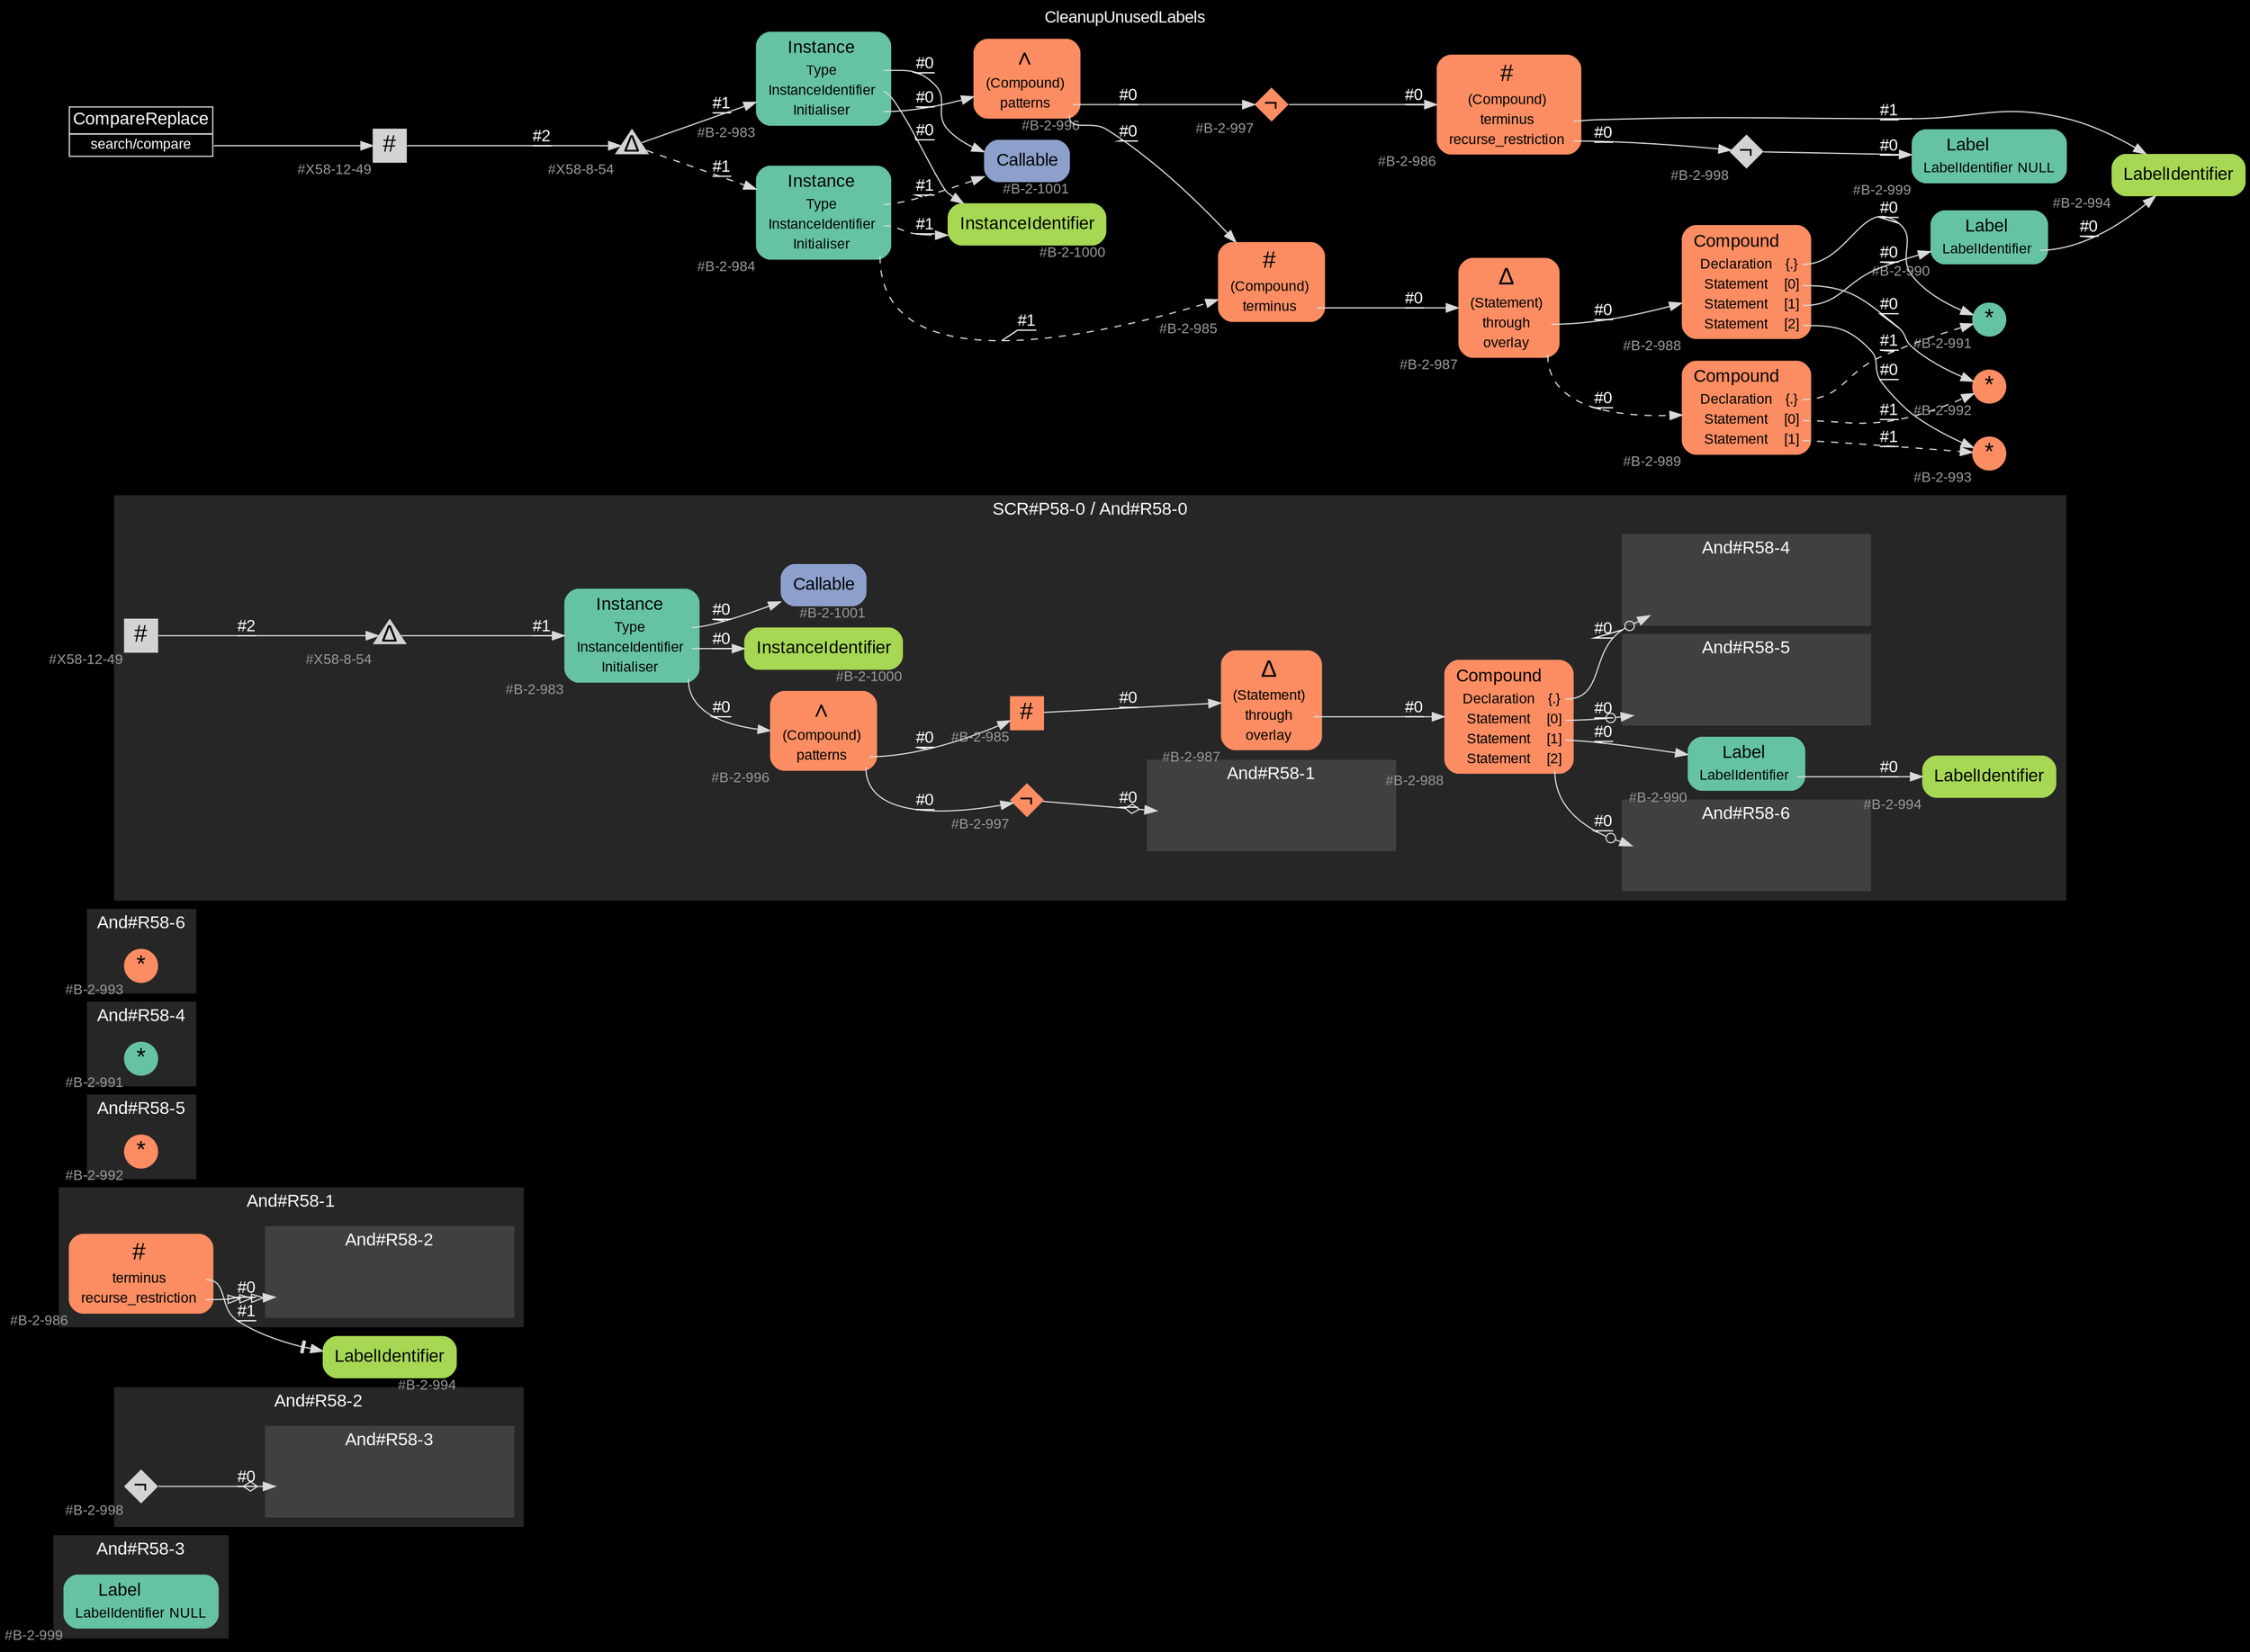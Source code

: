 digraph "CleanupUnusedLabels" {
label = "CleanupUnusedLabels"
labelloc = t
graph [
    rankdir = "LR"
    ranksep = 0.3
    bgcolor = black
    color = grey85
    fontcolor = white
    fontname = "Arial"
];
node [
    fontname = "Arial"
];
edge [
    fontname = "Arial"
];

// -------------------- figure And#R58-3 --------------------
// -------- region And#R58-3 ----------
subgraph "clusterAnd#R58-3" {
    label = "And#R58-3"
    style = "filled"
    color = gray15
    fontsize = "15"
    // -------- block And#R58-3/#B-2-999 ----------
    "And#R58-3/#B-2-999" [
        fillcolor = "/set28/1"
        xlabel = "#B-2-999"
        fontsize = "12"
        fontcolor = grey60
        shape = "plaintext"
        label = <<TABLE BORDER="0" CELLBORDER="0" CELLSPACING="0">
         <TR><TD><FONT COLOR="black" POINT-SIZE="15">Label</FONT></TD></TR>
         <TR><TD><FONT COLOR="black" POINT-SIZE="12">LabelIdentifier</FONT></TD><TD PORT="port0"><FONT COLOR="black" POINT-SIZE="12">NULL</FONT></TD></TR>
        </TABLE>>
        style = "rounded,filled"
    ];
    
}


// -------------------- figure And#R58-2 --------------------
// -------- region And#R58-2 ----------
subgraph "clusterAnd#R58-2" {
    label = "And#R58-2"
    style = "filled"
    color = gray15
    fontsize = "15"
    // -------- block And#R58-2/#B-2-998 ----------
    "And#R58-2/#B-2-998" [
        xlabel = "#B-2-998"
        fontsize = "12"
        fontcolor = grey60
        shape = "diamond"
        label = <<FONT COLOR="black" POINT-SIZE="20">¬</FONT>>
        style = "filled"
        penwidth = 0.0
        fixedsize = true
        width = 0.4
        height = 0.4
    ];
    
    // -------- region And#R58-2/And#R58-3 ----------
    subgraph "clusterAnd#R58-2/And#R58-3" {
        label = "And#R58-3"
        style = "filled"
        color = gray25
        fontsize = "15"
        // -------- block And#R58-2/And#R58-3/#B-2-999 ----------
        "And#R58-2/And#R58-3/#B-2-999" [
            fillcolor = "/set28/1"
            xlabel = "#B-2-999"
            fontsize = "12"
            fontcolor = grey60
            shape = "none"
            style = "invisible"
        ];
        
    }
    
}

"And#R58-2/#B-2-998" -> "And#R58-2/And#R58-3/#B-2-999" [
    arrowhead="normalnoneodiamond"
    label = "#0"
    decorate = true
    color = grey85
    fontcolor = white
];


// -------------------- figure And#R58-1 --------------------
// -------- region And#R58-1 ----------
subgraph "clusterAnd#R58-1" {
    label = "And#R58-1"
    style = "filled"
    color = gray15
    fontsize = "15"
    // -------- block And#R58-1/#B-2-986 ----------
    "And#R58-1/#B-2-986" [
        fillcolor = "/set28/2"
        xlabel = "#B-2-986"
        fontsize = "12"
        fontcolor = grey60
        shape = "plaintext"
        label = <<TABLE BORDER="0" CELLBORDER="0" CELLSPACING="0">
         <TR><TD><FONT COLOR="black" POINT-SIZE="20">#</FONT></TD></TR>
         <TR><TD><FONT COLOR="black" POINT-SIZE="12">terminus</FONT></TD><TD PORT="port0"></TD></TR>
         <TR><TD><FONT COLOR="black" POINT-SIZE="12">recurse_restriction</FONT></TD><TD PORT="port1"></TD></TR>
        </TABLE>>
        style = "rounded,filled"
    ];
    
    // -------- region And#R58-1/And#R58-2 ----------
    subgraph "clusterAnd#R58-1/And#R58-2" {
        label = "And#R58-2"
        style = "filled"
        color = gray25
        fontsize = "15"
        // -------- block And#R58-1/And#R58-2/#B-2-998 ----------
        "And#R58-1/And#R58-2/#B-2-998" [
            xlabel = "#B-2-998"
            fontsize = "12"
            fontcolor = grey60
            shape = "none"
            style = "invisible"
        ];
        
    }
    
}

// -------- block And#R58-1/#B-2-994 ----------
"And#R58-1/#B-2-994" [
    fillcolor = "/set28/5"
    xlabel = "#B-2-994"
    fontsize = "12"
    fontcolor = grey60
    shape = "plaintext"
    label = <<TABLE BORDER="0" CELLBORDER="0" CELLSPACING="0">
     <TR><TD><FONT COLOR="black" POINT-SIZE="15">LabelIdentifier</FONT></TD></TR>
    </TABLE>>
    style = "rounded,filled"
];

"And#R58-1/#B-2-986":port0 -> "And#R58-1/#B-2-994" [
    arrowhead="normalnonetee"
    label = "#1"
    decorate = true
    color = grey85
    fontcolor = white
];

"And#R58-1/#B-2-986":port1 -> "And#R58-1/And#R58-2/#B-2-998" [
    arrowhead="normalonormalonormalonormal"
    label = "#0"
    decorate = true
    color = grey85
    fontcolor = white
];


// -------------------- figure And#R58-5 --------------------
// -------- region And#R58-5 ----------
subgraph "clusterAnd#R58-5" {
    label = "And#R58-5"
    style = "filled"
    color = gray15
    fontsize = "15"
    // -------- block And#R58-5/#B-2-992 ----------
    "And#R58-5/#B-2-992" [
        fillcolor = "/set28/2"
        xlabel = "#B-2-992"
        fontsize = "12"
        fontcolor = grey60
        shape = "circle"
        label = <<FONT COLOR="black" POINT-SIZE="20">*</FONT>>
        style = "filled"
        penwidth = 0.0
        fixedsize = true
        width = 0.4
        height = 0.4
    ];
    
}


// -------------------- figure And#R58-4 --------------------
// -------- region And#R58-4 ----------
subgraph "clusterAnd#R58-4" {
    label = "And#R58-4"
    style = "filled"
    color = gray15
    fontsize = "15"
    // -------- block And#R58-4/#B-2-991 ----------
    "And#R58-4/#B-2-991" [
        fillcolor = "/set28/1"
        xlabel = "#B-2-991"
        fontsize = "12"
        fontcolor = grey60
        shape = "circle"
        label = <<FONT COLOR="black" POINT-SIZE="20">*</FONT>>
        style = "filled"
        penwidth = 0.0
        fixedsize = true
        width = 0.4
        height = 0.4
    ];
    
}


// -------------------- figure And#R58-6 --------------------
// -------- region And#R58-6 ----------
subgraph "clusterAnd#R58-6" {
    label = "And#R58-6"
    style = "filled"
    color = gray15
    fontsize = "15"
    // -------- block And#R58-6/#B-2-993 ----------
    "And#R58-6/#B-2-993" [
        fillcolor = "/set28/2"
        xlabel = "#B-2-993"
        fontsize = "12"
        fontcolor = grey60
        shape = "circle"
        label = <<FONT COLOR="black" POINT-SIZE="20">*</FONT>>
        style = "filled"
        penwidth = 0.0
        fixedsize = true
        width = 0.4
        height = 0.4
    ];
    
}


// -------------------- figure And#R58-0 --------------------
// -------- region And#R58-0 ----------
subgraph "clusterAnd#R58-0" {
    label = "SCR#P58-0 / And#R58-0"
    style = "filled"
    color = gray15
    fontsize = "15"
    // -------- block And#R58-0/#B-2-997 ----------
    "And#R58-0/#B-2-997" [
        fillcolor = "/set28/2"
        xlabel = "#B-2-997"
        fontsize = "12"
        fontcolor = grey60
        shape = "diamond"
        label = <<FONT COLOR="black" POINT-SIZE="20">¬</FONT>>
        style = "filled"
        penwidth = 0.0
        fixedsize = true
        width = 0.4
        height = 0.4
    ];
    
    // -------- block And#R58-0/#B-2-1001 ----------
    "And#R58-0/#B-2-1001" [
        fillcolor = "/set28/3"
        xlabel = "#B-2-1001"
        fontsize = "12"
        fontcolor = grey60
        shape = "plaintext"
        label = <<TABLE BORDER="0" CELLBORDER="0" CELLSPACING="0">
         <TR><TD><FONT COLOR="black" POINT-SIZE="15">Callable</FONT></TD></TR>
        </TABLE>>
        style = "rounded,filled"
    ];
    
    // -------- block And#R58-0/#B-2-988 ----------
    "And#R58-0/#B-2-988" [
        fillcolor = "/set28/2"
        xlabel = "#B-2-988"
        fontsize = "12"
        fontcolor = grey60
        shape = "plaintext"
        label = <<TABLE BORDER="0" CELLBORDER="0" CELLSPACING="0">
         <TR><TD><FONT COLOR="black" POINT-SIZE="15">Compound</FONT></TD></TR>
         <TR><TD><FONT COLOR="black" POINT-SIZE="12">Declaration</FONT></TD><TD PORT="port0"><FONT COLOR="black" POINT-SIZE="12">{.}</FONT></TD></TR>
         <TR><TD><FONT COLOR="black" POINT-SIZE="12">Statement</FONT></TD><TD PORT="port1"><FONT COLOR="black" POINT-SIZE="12">[0]</FONT></TD></TR>
         <TR><TD><FONT COLOR="black" POINT-SIZE="12">Statement</FONT></TD><TD PORT="port2"><FONT COLOR="black" POINT-SIZE="12">[1]</FONT></TD></TR>
         <TR><TD><FONT COLOR="black" POINT-SIZE="12">Statement</FONT></TD><TD PORT="port3"><FONT COLOR="black" POINT-SIZE="12">[2]</FONT></TD></TR>
        </TABLE>>
        style = "rounded,filled"
    ];
    
    // -------- block And#R58-0/#B-2-983 ----------
    "And#R58-0/#B-2-983" [
        fillcolor = "/set28/1"
        xlabel = "#B-2-983"
        fontsize = "12"
        fontcolor = grey60
        shape = "plaintext"
        label = <<TABLE BORDER="0" CELLBORDER="0" CELLSPACING="0">
         <TR><TD><FONT COLOR="black" POINT-SIZE="15">Instance</FONT></TD></TR>
         <TR><TD><FONT COLOR="black" POINT-SIZE="12">Type</FONT></TD><TD PORT="port0"></TD></TR>
         <TR><TD><FONT COLOR="black" POINT-SIZE="12">InstanceIdentifier</FONT></TD><TD PORT="port1"></TD></TR>
         <TR><TD><FONT COLOR="black" POINT-SIZE="12">Initialiser</FONT></TD><TD PORT="port2"></TD></TR>
        </TABLE>>
        style = "rounded,filled"
    ];
    
    // -------- block And#R58-0/#B-2-1000 ----------
    "And#R58-0/#B-2-1000" [
        fillcolor = "/set28/5"
        xlabel = "#B-2-1000"
        fontsize = "12"
        fontcolor = grey60
        shape = "plaintext"
        label = <<TABLE BORDER="0" CELLBORDER="0" CELLSPACING="0">
         <TR><TD><FONT COLOR="black" POINT-SIZE="15">InstanceIdentifier</FONT></TD></TR>
        </TABLE>>
        style = "rounded,filled"
    ];
    
    // -------- block And#R58-0/#B-2-990 ----------
    "And#R58-0/#B-2-990" [
        fillcolor = "/set28/1"
        xlabel = "#B-2-990"
        fontsize = "12"
        fontcolor = grey60
        shape = "plaintext"
        label = <<TABLE BORDER="0" CELLBORDER="0" CELLSPACING="0">
         <TR><TD><FONT COLOR="black" POINT-SIZE="15">Label</FONT></TD></TR>
         <TR><TD><FONT COLOR="black" POINT-SIZE="12">LabelIdentifier</FONT></TD><TD PORT="port0"></TD></TR>
        </TABLE>>
        style = "rounded,filled"
    ];
    
    // -------- block And#R58-0/#X58-8-54 ----------
    "And#R58-0/#X58-8-54" [
        xlabel = "#X58-8-54"
        fontsize = "12"
        fontcolor = grey60
        shape = "triangle"
        label = <<FONT COLOR="black" POINT-SIZE="20">Δ</FONT>>
        style = "filled"
        penwidth = 0.0
        fixedsize = true
        width = 0.4
        height = 0.4
    ];
    
    // -------- block And#R58-0/#X58-12-49 ----------
    "And#R58-0/#X58-12-49" [
        xlabel = "#X58-12-49"
        fontsize = "12"
        fontcolor = grey60
        shape = "square"
        label = <<FONT COLOR="black" POINT-SIZE="20">#</FONT>>
        style = "filled"
        penwidth = 0.0
        fixedsize = true
        width = 0.4
        height = 0.4
    ];
    
    // -------- block And#R58-0/#B-2-987 ----------
    "And#R58-0/#B-2-987" [
        fillcolor = "/set28/2"
        xlabel = "#B-2-987"
        fontsize = "12"
        fontcolor = grey60
        shape = "plaintext"
        label = <<TABLE BORDER="0" CELLBORDER="0" CELLSPACING="0">
         <TR><TD><FONT COLOR="black" POINT-SIZE="20">Δ</FONT></TD></TR>
         <TR><TD><FONT COLOR="black" POINT-SIZE="12">(Statement)</FONT></TD><TD PORT="port0"></TD></TR>
         <TR><TD><FONT COLOR="black" POINT-SIZE="12">through</FONT></TD><TD PORT="port1"></TD></TR>
         <TR><TD><FONT COLOR="black" POINT-SIZE="12">overlay</FONT></TD><TD PORT="port2"></TD></TR>
        </TABLE>>
        style = "rounded,filled"
    ];
    
    // -------- block And#R58-0/#B-2-985 ----------
    "And#R58-0/#B-2-985" [
        fillcolor = "/set28/2"
        xlabel = "#B-2-985"
        fontsize = "12"
        fontcolor = grey60
        shape = "square"
        label = <<FONT COLOR="black" POINT-SIZE="20">#</FONT>>
        style = "filled"
        penwidth = 0.0
        fixedsize = true
        width = 0.4
        height = 0.4
    ];
    
    // -------- block And#R58-0/#B-2-994 ----------
    "And#R58-0/#B-2-994" [
        fillcolor = "/set28/5"
        xlabel = "#B-2-994"
        fontsize = "12"
        fontcolor = grey60
        shape = "plaintext"
        label = <<TABLE BORDER="0" CELLBORDER="0" CELLSPACING="0">
         <TR><TD><FONT COLOR="black" POINT-SIZE="15">LabelIdentifier</FONT></TD></TR>
        </TABLE>>
        style = "rounded,filled"
    ];
    
    // -------- block And#R58-0/#B-2-996 ----------
    "And#R58-0/#B-2-996" [
        fillcolor = "/set28/2"
        xlabel = "#B-2-996"
        fontsize = "12"
        fontcolor = grey60
        shape = "plaintext"
        label = <<TABLE BORDER="0" CELLBORDER="0" CELLSPACING="0">
         <TR><TD><FONT COLOR="black" POINT-SIZE="20">∧</FONT></TD></TR>
         <TR><TD><FONT COLOR="black" POINT-SIZE="12">(Compound)</FONT></TD><TD PORT="port0"></TD></TR>
         <TR><TD><FONT COLOR="black" POINT-SIZE="12">patterns</FONT></TD><TD PORT="port1"></TD></TR>
        </TABLE>>
        style = "rounded,filled"
    ];
    
    // -------- region And#R58-0/And#R58-1 ----------
    subgraph "clusterAnd#R58-0/And#R58-1" {
        label = "And#R58-1"
        style = "filled"
        color = gray25
        fontsize = "15"
        // -------- block And#R58-0/And#R58-1/#B-2-986 ----------
        "And#R58-0/And#R58-1/#B-2-986" [
            fillcolor = "/set28/2"
            xlabel = "#B-2-986"
            fontsize = "12"
            fontcolor = grey60
            shape = "none"
            style = "invisible"
        ];
        
    }
    
    // -------- region And#R58-0/And#R58-4 ----------
    subgraph "clusterAnd#R58-0/And#R58-4" {
        label = "And#R58-4"
        style = "filled"
        color = gray25
        fontsize = "15"
        // -------- block And#R58-0/And#R58-4/#B-2-991 ----------
        "And#R58-0/And#R58-4/#B-2-991" [
            fillcolor = "/set28/1"
            xlabel = "#B-2-991"
            fontsize = "12"
            fontcolor = grey60
            shape = "none"
            style = "invisible"
        ];
        
    }
    
    // -------- region And#R58-0/And#R58-5 ----------
    subgraph "clusterAnd#R58-0/And#R58-5" {
        label = "And#R58-5"
        style = "filled"
        color = gray25
        fontsize = "15"
        // -------- block And#R58-0/And#R58-5/#B-2-992 ----------
        "And#R58-0/And#R58-5/#B-2-992" [
            fillcolor = "/set28/2"
            xlabel = "#B-2-992"
            fontsize = "12"
            fontcolor = grey60
            shape = "none"
            style = "invisible"
        ];
        
    }
    
    // -------- region And#R58-0/And#R58-6 ----------
    subgraph "clusterAnd#R58-0/And#R58-6" {
        label = "And#R58-6"
        style = "filled"
        color = gray25
        fontsize = "15"
        // -------- block And#R58-0/And#R58-6/#B-2-993 ----------
        "And#R58-0/And#R58-6/#B-2-993" [
            fillcolor = "/set28/2"
            xlabel = "#B-2-993"
            fontsize = "12"
            fontcolor = grey60
            shape = "none"
            style = "invisible"
        ];
        
    }
    
}

"And#R58-0/#B-2-997" -> "And#R58-0/And#R58-1/#B-2-986" [
    arrowhead="normalnoneodiamond"
    label = "#0"
    decorate = true
    color = grey85
    fontcolor = white
];

"And#R58-0/#B-2-988":port0 -> "And#R58-0/And#R58-4/#B-2-991" [
    arrowhead="normalnoneodot"
    label = "#0"
    decorate = true
    color = grey85
    fontcolor = white
];

"And#R58-0/#B-2-988":port1 -> "And#R58-0/And#R58-5/#B-2-992" [
    arrowhead="normalnoneodot"
    label = "#0"
    decorate = true
    color = grey85
    fontcolor = white
];

"And#R58-0/#B-2-988":port2 -> "And#R58-0/#B-2-990" [
    label = "#0"
    decorate = true
    color = grey85
    fontcolor = white
];

"And#R58-0/#B-2-988":port3 -> "And#R58-0/And#R58-6/#B-2-993" [
    arrowhead="normalnoneodot"
    label = "#0"
    decorate = true
    color = grey85
    fontcolor = white
];

"And#R58-0/#B-2-983":port0 -> "And#R58-0/#B-2-1001" [
    label = "#0"
    decorate = true
    color = grey85
    fontcolor = white
];

"And#R58-0/#B-2-983":port1 -> "And#R58-0/#B-2-1000" [
    label = "#0"
    decorate = true
    color = grey85
    fontcolor = white
];

"And#R58-0/#B-2-983":port2 -> "And#R58-0/#B-2-996" [
    label = "#0"
    decorate = true
    color = grey85
    fontcolor = white
];

"And#R58-0/#B-2-990":port0 -> "And#R58-0/#B-2-994" [
    label = "#0"
    decorate = true
    color = grey85
    fontcolor = white
];

"And#R58-0/#X58-8-54" -> "And#R58-0/#B-2-983" [
    label = "#1"
    decorate = true
    color = grey85
    fontcolor = white
];

"And#R58-0/#X58-12-49" -> "And#R58-0/#X58-8-54" [
    label = "#2"
    decorate = true
    color = grey85
    fontcolor = white
];

"And#R58-0/#B-2-987":port1 -> "And#R58-0/#B-2-988" [
    label = "#0"
    decorate = true
    color = grey85
    fontcolor = white
];

"And#R58-0/#B-2-985" -> "And#R58-0/#B-2-987" [
    label = "#0"
    decorate = true
    color = grey85
    fontcolor = white
];

"And#R58-0/#B-2-996":port1 -> "And#R58-0/#B-2-985" [
    label = "#0"
    decorate = true
    color = grey85
    fontcolor = white
];

"And#R58-0/#B-2-996":port1 -> "And#R58-0/#B-2-997" [
    label = "#0"
    decorate = true
    color = grey85
    fontcolor = white
];


// -------------------- transformation figure --------------------
// -------- block CR#X58-10-58 ----------
"CR#X58-10-58" [
    fillcolor = black
    fontsize = "12"
    fontcolor = grey60
    shape = "plaintext"
    label = <<TABLE BORDER="0" CELLBORDER="1" CELLSPACING="0">
     <TR><TD><FONT COLOR="white" POINT-SIZE="15">CompareReplace</FONT></TD></TR>
     <TR><TD PORT="port0"><FONT COLOR="white" POINT-SIZE="12">search/compare</FONT></TD></TR>
    </TABLE>>
    style = "filled"
    color = grey85
];

// -------- block #X58-12-49 ----------
"#X58-12-49" [
    xlabel = "#X58-12-49"
    fontsize = "12"
    fontcolor = grey60
    shape = "square"
    label = <<FONT COLOR="black" POINT-SIZE="20">#</FONT>>
    style = "filled"
    penwidth = 0.0
    fixedsize = true
    width = 0.4
    height = 0.4
];

// -------- block #X58-8-54 ----------
"#X58-8-54" [
    xlabel = "#X58-8-54"
    fontsize = "12"
    fontcolor = grey60
    shape = "triangle"
    label = <<FONT COLOR="black" POINT-SIZE="20">Δ</FONT>>
    style = "filled"
    penwidth = 0.0
    fixedsize = true
    width = 0.4
    height = 0.4
];

// -------- block #B-2-983 ----------
"#B-2-983" [
    fillcolor = "/set28/1"
    xlabel = "#B-2-983"
    fontsize = "12"
    fontcolor = grey60
    shape = "plaintext"
    label = <<TABLE BORDER="0" CELLBORDER="0" CELLSPACING="0">
     <TR><TD><FONT COLOR="black" POINT-SIZE="15">Instance</FONT></TD></TR>
     <TR><TD><FONT COLOR="black" POINT-SIZE="12">Type</FONT></TD><TD PORT="port0"></TD></TR>
     <TR><TD><FONT COLOR="black" POINT-SIZE="12">InstanceIdentifier</FONT></TD><TD PORT="port1"></TD></TR>
     <TR><TD><FONT COLOR="black" POINT-SIZE="12">Initialiser</FONT></TD><TD PORT="port2"></TD></TR>
    </TABLE>>
    style = "rounded,filled"
];

// -------- block #B-2-1001 ----------
"#B-2-1001" [
    fillcolor = "/set28/3"
    xlabel = "#B-2-1001"
    fontsize = "12"
    fontcolor = grey60
    shape = "plaintext"
    label = <<TABLE BORDER="0" CELLBORDER="0" CELLSPACING="0">
     <TR><TD><FONT COLOR="black" POINT-SIZE="15">Callable</FONT></TD></TR>
    </TABLE>>
    style = "rounded,filled"
];

// -------- block #B-2-1000 ----------
"#B-2-1000" [
    fillcolor = "/set28/5"
    xlabel = "#B-2-1000"
    fontsize = "12"
    fontcolor = grey60
    shape = "plaintext"
    label = <<TABLE BORDER="0" CELLBORDER="0" CELLSPACING="0">
     <TR><TD><FONT COLOR="black" POINT-SIZE="15">InstanceIdentifier</FONT></TD></TR>
    </TABLE>>
    style = "rounded,filled"
];

// -------- block #B-2-996 ----------
"#B-2-996" [
    fillcolor = "/set28/2"
    xlabel = "#B-2-996"
    fontsize = "12"
    fontcolor = grey60
    shape = "plaintext"
    label = <<TABLE BORDER="0" CELLBORDER="0" CELLSPACING="0">
     <TR><TD><FONT COLOR="black" POINT-SIZE="20">∧</FONT></TD></TR>
     <TR><TD><FONT COLOR="black" POINT-SIZE="12">(Compound)</FONT></TD><TD PORT="port0"></TD></TR>
     <TR><TD><FONT COLOR="black" POINT-SIZE="12">patterns</FONT></TD><TD PORT="port1"></TD></TR>
    </TABLE>>
    style = "rounded,filled"
];

// -------- block #B-2-985 ----------
"#B-2-985" [
    fillcolor = "/set28/2"
    xlabel = "#B-2-985"
    fontsize = "12"
    fontcolor = grey60
    shape = "plaintext"
    label = <<TABLE BORDER="0" CELLBORDER="0" CELLSPACING="0">
     <TR><TD><FONT COLOR="black" POINT-SIZE="20">#</FONT></TD></TR>
     <TR><TD><FONT COLOR="black" POINT-SIZE="12">(Compound)</FONT></TD><TD PORT="port0"></TD></TR>
     <TR><TD><FONT COLOR="black" POINT-SIZE="12">terminus</FONT></TD><TD PORT="port1"></TD></TR>
    </TABLE>>
    style = "rounded,filled"
];

// -------- block #B-2-987 ----------
"#B-2-987" [
    fillcolor = "/set28/2"
    xlabel = "#B-2-987"
    fontsize = "12"
    fontcolor = grey60
    shape = "plaintext"
    label = <<TABLE BORDER="0" CELLBORDER="0" CELLSPACING="0">
     <TR><TD><FONT COLOR="black" POINT-SIZE="20">Δ</FONT></TD></TR>
     <TR><TD><FONT COLOR="black" POINT-SIZE="12">(Statement)</FONT></TD><TD PORT="port0"></TD></TR>
     <TR><TD><FONT COLOR="black" POINT-SIZE="12">through</FONT></TD><TD PORT="port1"></TD></TR>
     <TR><TD><FONT COLOR="black" POINT-SIZE="12">overlay</FONT></TD><TD PORT="port2"></TD></TR>
    </TABLE>>
    style = "rounded,filled"
];

// -------- block #B-2-988 ----------
"#B-2-988" [
    fillcolor = "/set28/2"
    xlabel = "#B-2-988"
    fontsize = "12"
    fontcolor = grey60
    shape = "plaintext"
    label = <<TABLE BORDER="0" CELLBORDER="0" CELLSPACING="0">
     <TR><TD><FONT COLOR="black" POINT-SIZE="15">Compound</FONT></TD></TR>
     <TR><TD><FONT COLOR="black" POINT-SIZE="12">Declaration</FONT></TD><TD PORT="port0"><FONT COLOR="black" POINT-SIZE="12">{.}</FONT></TD></TR>
     <TR><TD><FONT COLOR="black" POINT-SIZE="12">Statement</FONT></TD><TD PORT="port1"><FONT COLOR="black" POINT-SIZE="12">[0]</FONT></TD></TR>
     <TR><TD><FONT COLOR="black" POINT-SIZE="12">Statement</FONT></TD><TD PORT="port2"><FONT COLOR="black" POINT-SIZE="12">[1]</FONT></TD></TR>
     <TR><TD><FONT COLOR="black" POINT-SIZE="12">Statement</FONT></TD><TD PORT="port3"><FONT COLOR="black" POINT-SIZE="12">[2]</FONT></TD></TR>
    </TABLE>>
    style = "rounded,filled"
];

// -------- block #B-2-991 ----------
"#B-2-991" [
    fillcolor = "/set28/1"
    xlabel = "#B-2-991"
    fontsize = "12"
    fontcolor = grey60
    shape = "circle"
    label = <<FONT COLOR="black" POINT-SIZE="20">*</FONT>>
    style = "filled"
    penwidth = 0.0
    fixedsize = true
    width = 0.4
    height = 0.4
];

// -------- block #B-2-992 ----------
"#B-2-992" [
    fillcolor = "/set28/2"
    xlabel = "#B-2-992"
    fontsize = "12"
    fontcolor = grey60
    shape = "circle"
    label = <<FONT COLOR="black" POINT-SIZE="20">*</FONT>>
    style = "filled"
    penwidth = 0.0
    fixedsize = true
    width = 0.4
    height = 0.4
];

// -------- block #B-2-990 ----------
"#B-2-990" [
    fillcolor = "/set28/1"
    xlabel = "#B-2-990"
    fontsize = "12"
    fontcolor = grey60
    shape = "plaintext"
    label = <<TABLE BORDER="0" CELLBORDER="0" CELLSPACING="0">
     <TR><TD><FONT COLOR="black" POINT-SIZE="15">Label</FONT></TD></TR>
     <TR><TD><FONT COLOR="black" POINT-SIZE="12">LabelIdentifier</FONT></TD><TD PORT="port0"></TD></TR>
    </TABLE>>
    style = "rounded,filled"
];

// -------- block #B-2-994 ----------
"#B-2-994" [
    fillcolor = "/set28/5"
    xlabel = "#B-2-994"
    fontsize = "12"
    fontcolor = grey60
    shape = "plaintext"
    label = <<TABLE BORDER="0" CELLBORDER="0" CELLSPACING="0">
     <TR><TD><FONT COLOR="black" POINT-SIZE="15">LabelIdentifier</FONT></TD></TR>
    </TABLE>>
    style = "rounded,filled"
];

// -------- block #B-2-993 ----------
"#B-2-993" [
    fillcolor = "/set28/2"
    xlabel = "#B-2-993"
    fontsize = "12"
    fontcolor = grey60
    shape = "circle"
    label = <<FONT COLOR="black" POINT-SIZE="20">*</FONT>>
    style = "filled"
    penwidth = 0.0
    fixedsize = true
    width = 0.4
    height = 0.4
];

// -------- block #B-2-989 ----------
"#B-2-989" [
    fillcolor = "/set28/2"
    xlabel = "#B-2-989"
    fontsize = "12"
    fontcolor = grey60
    shape = "plaintext"
    label = <<TABLE BORDER="0" CELLBORDER="0" CELLSPACING="0">
     <TR><TD><FONT COLOR="black" POINT-SIZE="15">Compound</FONT></TD></TR>
     <TR><TD><FONT COLOR="black" POINT-SIZE="12">Declaration</FONT></TD><TD PORT="port0"><FONT COLOR="black" POINT-SIZE="12">{.}</FONT></TD></TR>
     <TR><TD><FONT COLOR="black" POINT-SIZE="12">Statement</FONT></TD><TD PORT="port1"><FONT COLOR="black" POINT-SIZE="12">[0]</FONT></TD></TR>
     <TR><TD><FONT COLOR="black" POINT-SIZE="12">Statement</FONT></TD><TD PORT="port2"><FONT COLOR="black" POINT-SIZE="12">[1]</FONT></TD></TR>
    </TABLE>>
    style = "rounded,filled"
];

// -------- block #B-2-997 ----------
"#B-2-997" [
    fillcolor = "/set28/2"
    xlabel = "#B-2-997"
    fontsize = "12"
    fontcolor = grey60
    shape = "diamond"
    label = <<FONT COLOR="black" POINT-SIZE="20">¬</FONT>>
    style = "filled"
    penwidth = 0.0
    fixedsize = true
    width = 0.4
    height = 0.4
];

// -------- block #B-2-986 ----------
"#B-2-986" [
    fillcolor = "/set28/2"
    xlabel = "#B-2-986"
    fontsize = "12"
    fontcolor = grey60
    shape = "plaintext"
    label = <<TABLE BORDER="0" CELLBORDER="0" CELLSPACING="0">
     <TR><TD><FONT COLOR="black" POINT-SIZE="20">#</FONT></TD></TR>
     <TR><TD><FONT COLOR="black" POINT-SIZE="12">(Compound)</FONT></TD><TD PORT="port0"></TD></TR>
     <TR><TD><FONT COLOR="black" POINT-SIZE="12">terminus</FONT></TD><TD PORT="port1"></TD></TR>
     <TR><TD><FONT COLOR="black" POINT-SIZE="12">recurse_restriction</FONT></TD><TD PORT="port2"></TD></TR>
    </TABLE>>
    style = "rounded,filled"
];

// -------- block #B-2-998 ----------
"#B-2-998" [
    xlabel = "#B-2-998"
    fontsize = "12"
    fontcolor = grey60
    shape = "diamond"
    label = <<FONT COLOR="black" POINT-SIZE="20">¬</FONT>>
    style = "filled"
    penwidth = 0.0
    fixedsize = true
    width = 0.4
    height = 0.4
];

// -------- block #B-2-999 ----------
"#B-2-999" [
    fillcolor = "/set28/1"
    xlabel = "#B-2-999"
    fontsize = "12"
    fontcolor = grey60
    shape = "plaintext"
    label = <<TABLE BORDER="0" CELLBORDER="0" CELLSPACING="0">
     <TR><TD><FONT COLOR="black" POINT-SIZE="15">Label</FONT></TD></TR>
     <TR><TD><FONT COLOR="black" POINT-SIZE="12">LabelIdentifier</FONT></TD><TD PORT="port0"><FONT COLOR="black" POINT-SIZE="12">NULL</FONT></TD></TR>
    </TABLE>>
    style = "rounded,filled"
];

// -------- block #B-2-984 ----------
"#B-2-984" [
    fillcolor = "/set28/1"
    xlabel = "#B-2-984"
    fontsize = "12"
    fontcolor = grey60
    shape = "plaintext"
    label = <<TABLE BORDER="0" CELLBORDER="0" CELLSPACING="0">
     <TR><TD><FONT COLOR="black" POINT-SIZE="15">Instance</FONT></TD></TR>
     <TR><TD><FONT COLOR="black" POINT-SIZE="12">Type</FONT></TD><TD PORT="port0"></TD></TR>
     <TR><TD><FONT COLOR="black" POINT-SIZE="12">InstanceIdentifier</FONT></TD><TD PORT="port1"></TD></TR>
     <TR><TD><FONT COLOR="black" POINT-SIZE="12">Initialiser</FONT></TD><TD PORT="port2"></TD></TR>
    </TABLE>>
    style = "rounded,filled"
];

"CR#X58-10-58":port0 -> "#X58-12-49" [
    label = ""
    decorate = true
    color = grey85
    fontcolor = white
];

"#X58-12-49" -> "#X58-8-54" [
    label = "#2"
    decorate = true
    color = grey85
    fontcolor = white
];

"#X58-8-54" -> "#B-2-983" [
    label = "#1"
    decorate = true
    color = grey85
    fontcolor = white
];

"#X58-8-54" -> "#B-2-984" [
    style="dashed"
    label = "#1"
    decorate = true
    color = grey85
    fontcolor = white
];

"#B-2-983":port0 -> "#B-2-1001" [
    label = "#0"
    decorate = true
    color = grey85
    fontcolor = white
];

"#B-2-983":port1 -> "#B-2-1000" [
    label = "#0"
    decorate = true
    color = grey85
    fontcolor = white
];

"#B-2-983":port2 -> "#B-2-996" [
    label = "#0"
    decorate = true
    color = grey85
    fontcolor = white
];

"#B-2-996":port1 -> "#B-2-985" [
    label = "#0"
    decorate = true
    color = grey85
    fontcolor = white
];

"#B-2-996":port1 -> "#B-2-997" [
    label = "#0"
    decorate = true
    color = grey85
    fontcolor = white
];

"#B-2-985":port1 -> "#B-2-987" [
    label = "#0"
    decorate = true
    color = grey85
    fontcolor = white
];

"#B-2-987":port1 -> "#B-2-988" [
    label = "#0"
    decorate = true
    color = grey85
    fontcolor = white
];

"#B-2-987":port2 -> "#B-2-989" [
    style="dashed"
    label = "#0"
    decorate = true
    color = grey85
    fontcolor = white
];

"#B-2-988":port0 -> "#B-2-991" [
    label = "#0"
    decorate = true
    color = grey85
    fontcolor = white
];

"#B-2-988":port1 -> "#B-2-992" [
    label = "#0"
    decorate = true
    color = grey85
    fontcolor = white
];

"#B-2-988":port2 -> "#B-2-990" [
    label = "#0"
    decorate = true
    color = grey85
    fontcolor = white
];

"#B-2-988":port3 -> "#B-2-993" [
    label = "#0"
    decorate = true
    color = grey85
    fontcolor = white
];

"#B-2-990":port0 -> "#B-2-994" [
    label = "#0"
    decorate = true
    color = grey85
    fontcolor = white
];

"#B-2-989":port0 -> "#B-2-991" [
    style="dashed"
    label = "#1"
    decorate = true
    color = grey85
    fontcolor = white
];

"#B-2-989":port1 -> "#B-2-992" [
    style="dashed"
    label = "#1"
    decorate = true
    color = grey85
    fontcolor = white
];

"#B-2-989":port2 -> "#B-2-993" [
    style="dashed"
    label = "#1"
    decorate = true
    color = grey85
    fontcolor = white
];

"#B-2-997" -> "#B-2-986" [
    label = "#0"
    decorate = true
    color = grey85
    fontcolor = white
];

"#B-2-986":port1 -> "#B-2-994" [
    label = "#1"
    decorate = true
    color = grey85
    fontcolor = white
];

"#B-2-986":port2 -> "#B-2-998" [
    label = "#0"
    decorate = true
    color = grey85
    fontcolor = white
];

"#B-2-998" -> "#B-2-999" [
    label = "#0"
    decorate = true
    color = grey85
    fontcolor = white
];

"#B-2-984":port0 -> "#B-2-1001" [
    style="dashed"
    label = "#1"
    decorate = true
    color = grey85
    fontcolor = white
];

"#B-2-984":port1 -> "#B-2-1000" [
    style="dashed"
    label = "#1"
    decorate = true
    color = grey85
    fontcolor = white
];

"#B-2-984":port2 -> "#B-2-985" [
    style="dashed"
    label = "#1"
    decorate = true
    color = grey85
    fontcolor = white
];


}
